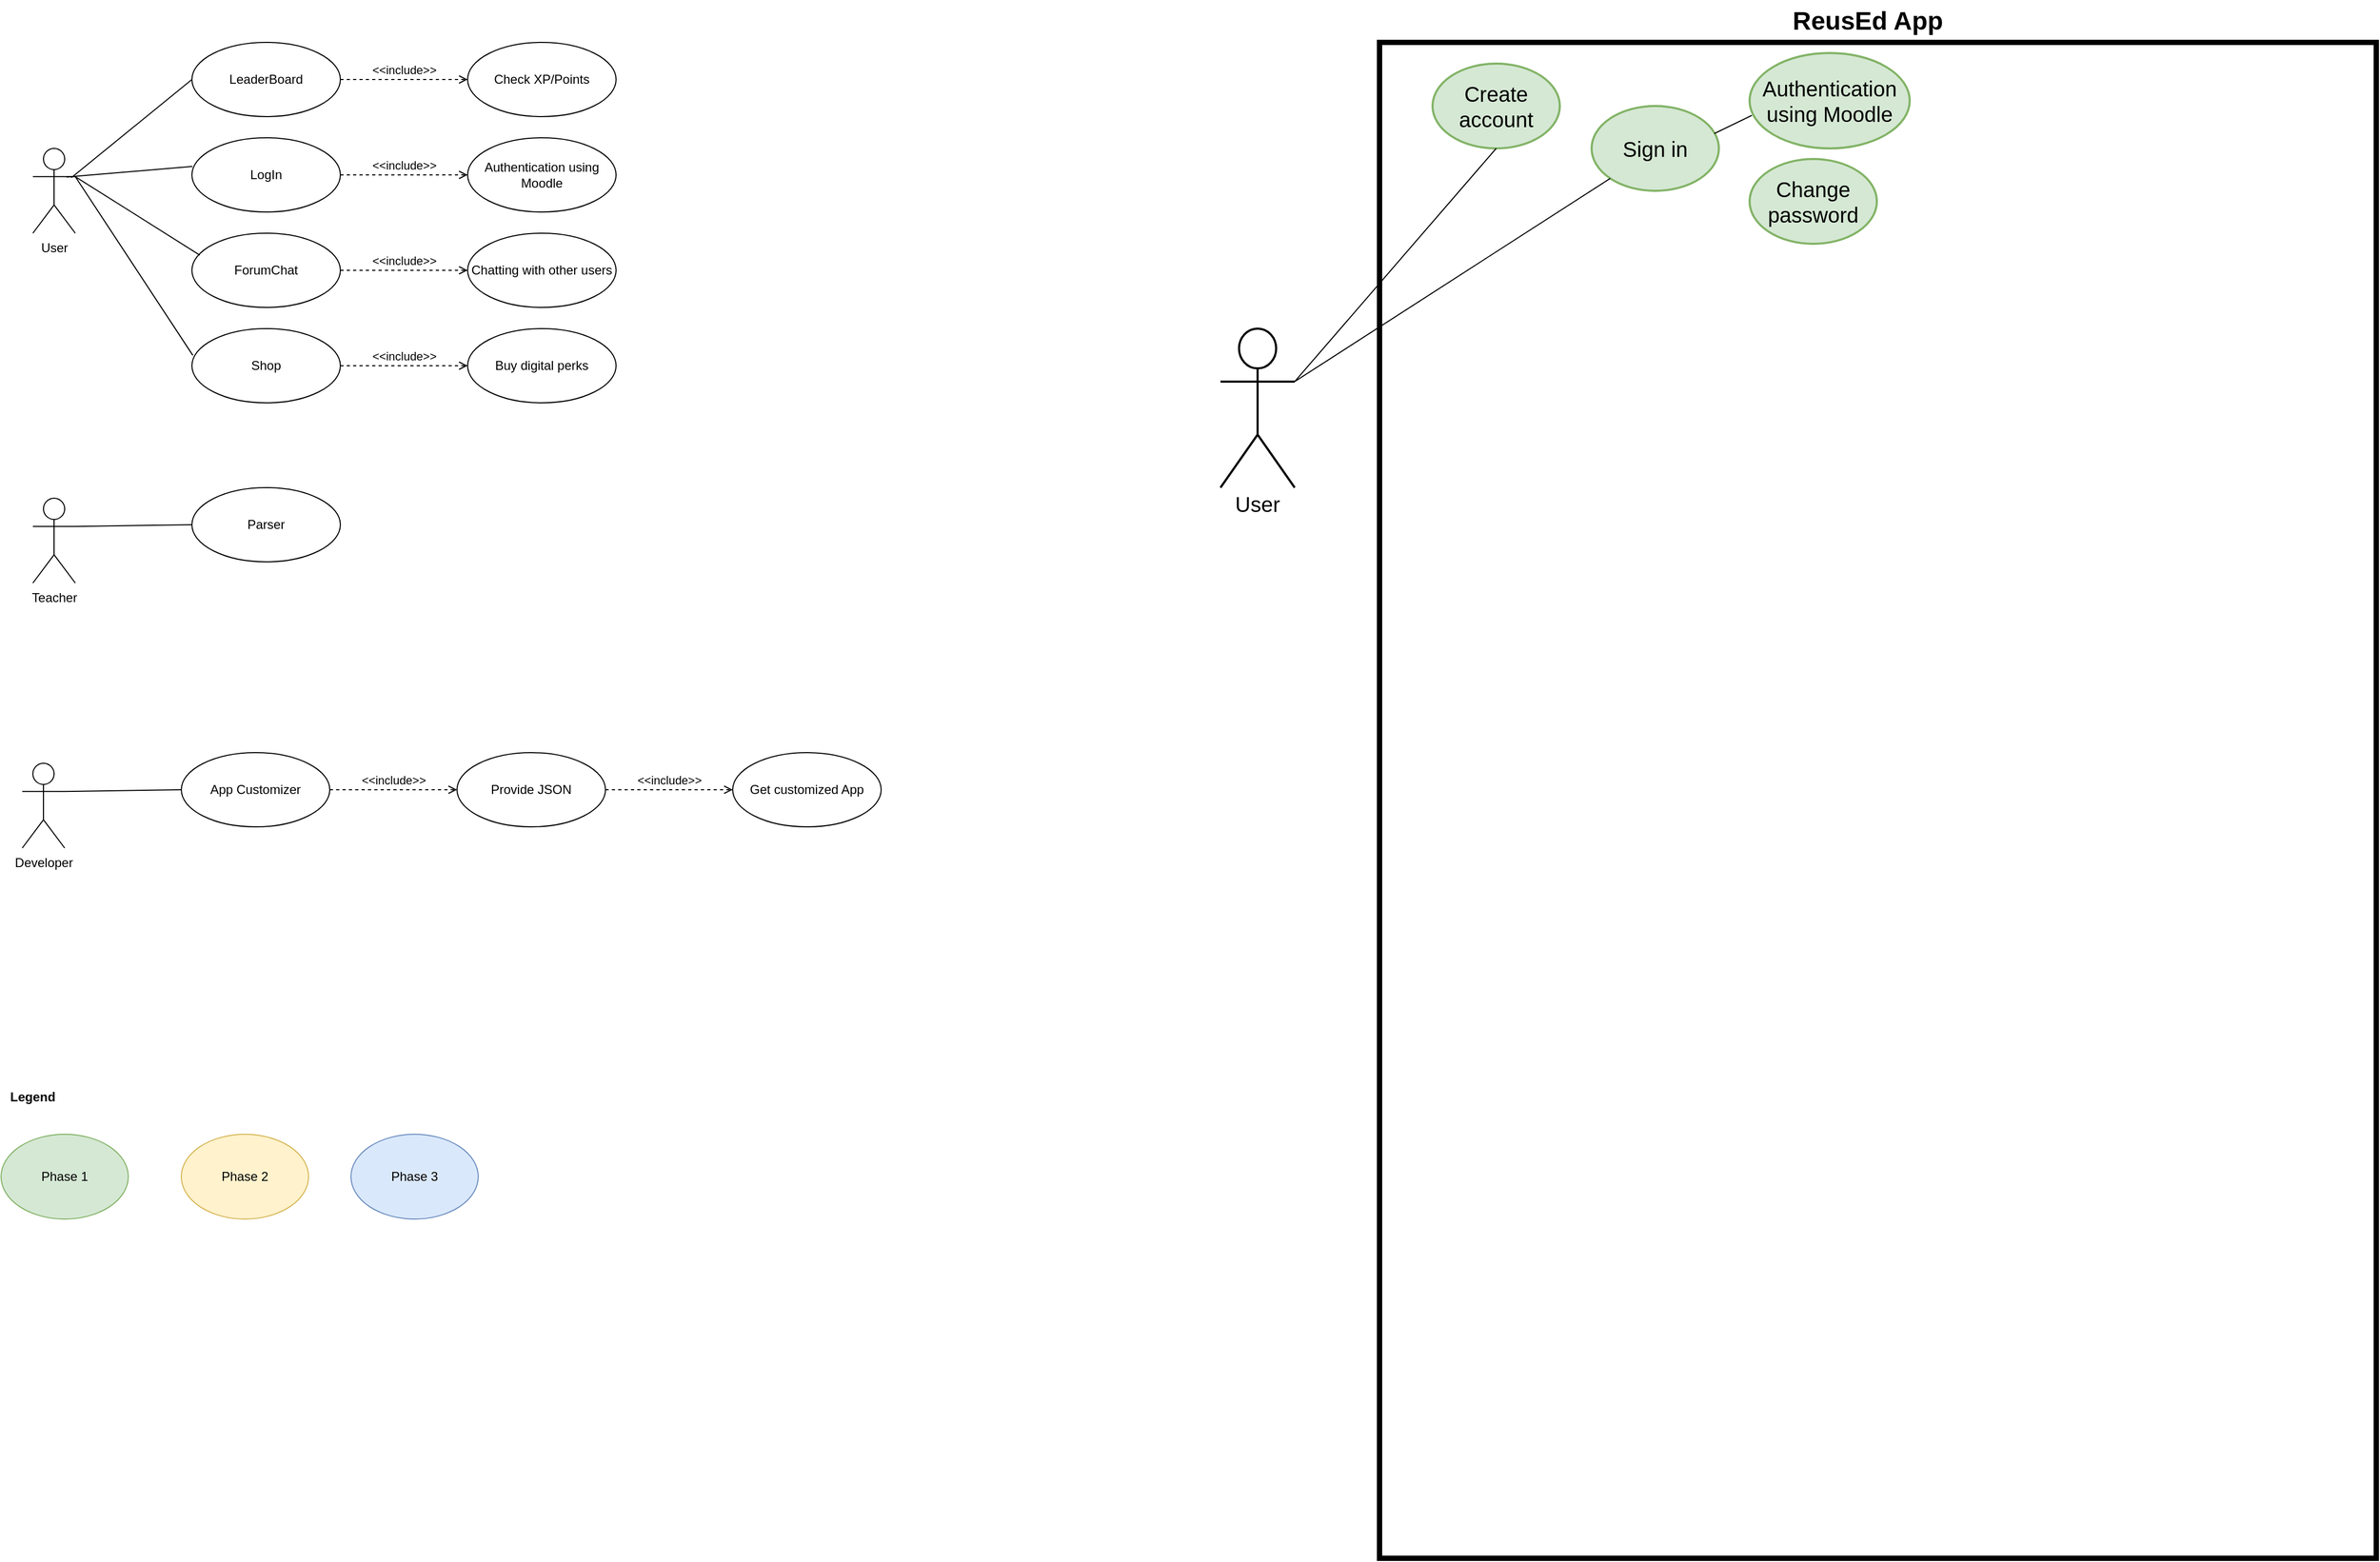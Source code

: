 <mxfile version="18.1.3" type="github">
  <diagram id="QK5HZa1A7j3AK8uBIgSm" name="Page-1">
    <mxGraphModel dx="790" dy="458" grid="1" gridSize="10" guides="1" tooltips="1" connect="1" arrows="1" fold="1" page="1" pageScale="1" pageWidth="2339" pageHeight="3300" math="0" shadow="0">
      <root>
        <mxCell id="0" />
        <mxCell id="1" parent="0" />
        <mxCell id="2" value="User" style="shape=umlActor;verticalLabelPosition=bottom;verticalAlign=top;html=1;" parent="1" vertex="1">
          <mxGeometry x="70" y="160" width="40" height="80" as="geometry" />
        </mxCell>
        <mxCell id="5" value="LeaderBoard" style="ellipse;whiteSpace=wrap;html=1;" parent="1" vertex="1">
          <mxGeometry x="220" y="60" width="140" height="70" as="geometry" />
        </mxCell>
        <mxCell id="6" value="LogIn" style="ellipse;whiteSpace=wrap;html=1;" parent="1" vertex="1">
          <mxGeometry x="220" y="150" width="140" height="70" as="geometry" />
        </mxCell>
        <mxCell id="7" value="ForumChat" style="ellipse;whiteSpace=wrap;html=1;" parent="1" vertex="1">
          <mxGeometry x="220" y="240" width="140" height="70" as="geometry" />
        </mxCell>
        <mxCell id="8" value="Parser&lt;br&gt;" style="ellipse;whiteSpace=wrap;html=1;" parent="1" vertex="1">
          <mxGeometry x="220" y="480" width="140" height="70" as="geometry" />
        </mxCell>
        <mxCell id="10" value="Shop" style="ellipse;whiteSpace=wrap;html=1;" parent="1" vertex="1">
          <mxGeometry x="220" y="330" width="140" height="70" as="geometry" />
        </mxCell>
        <mxCell id="EZ6X3SSUhc_Sis5DaN3a-10" value="Check XP/Points" style="ellipse;whiteSpace=wrap;html=1;" parent="1" vertex="1">
          <mxGeometry x="480" y="60" width="140" height="70" as="geometry" />
        </mxCell>
        <mxCell id="UgUoHDpiH-eurTipeE9X-10" value="Teacher" style="shape=umlActor;verticalLabelPosition=bottom;verticalAlign=top;html=1;" parent="1" vertex="1">
          <mxGeometry x="70" y="490" width="40" height="80" as="geometry" />
        </mxCell>
        <mxCell id="-emRGyPx6kJDvxxfUff1-10" value="&amp;lt;&amp;lt;include&amp;gt;&amp;gt;" style="html=1;verticalAlign=bottom;labelBackgroundColor=none;endArrow=open;endFill=0;dashed=1;rounded=0;exitX=1;exitY=0.5;exitDx=0;exitDy=0;" parent="1" source="10" edge="1">
          <mxGeometry width="160" relative="1" as="geometry">
            <mxPoint x="400" y="400" as="sourcePoint" />
            <mxPoint x="480" y="365" as="targetPoint" />
          </mxGeometry>
        </mxCell>
        <mxCell id="EZ6X3SSUhc_Sis5DaN3a-14" value="" style="endArrow=none;html=1;rounded=0;strokeColor=default;exitX=1;exitY=0.333;exitDx=0;exitDy=0;exitPerimeter=0;entryX=0.006;entryY=0.36;entryDx=0;entryDy=0;entryPerimeter=0;" parent="1" source="2" target="10" edge="1">
          <mxGeometry width="50" height="50" relative="1" as="geometry">
            <mxPoint x="360" y="250" as="sourcePoint" />
            <mxPoint x="410" y="200" as="targetPoint" />
          </mxGeometry>
        </mxCell>
        <mxCell id="EZ6X3SSUhc_Sis5DaN3a-15" value="" style="endArrow=none;html=1;rounded=0;strokeColor=default;exitX=1;exitY=0.333;exitDx=0;exitDy=0;exitPerimeter=0;entryX=0.053;entryY=0.295;entryDx=0;entryDy=0;entryPerimeter=0;" parent="1" source="2" edge="1" target="7">
          <mxGeometry width="50" height="50" relative="1" as="geometry">
            <mxPoint x="98.18" y="69.997" as="sourcePoint" />
            <mxPoint x="220.0" y="271.26" as="targetPoint" />
          </mxGeometry>
        </mxCell>
        <mxCell id="EZ6X3SSUhc_Sis5DaN3a-16" value="" style="endArrow=none;html=1;rounded=0;strokeColor=default;entryX=0;entryY=0.5;entryDx=0;entryDy=0;exitX=0.907;exitY=0.345;exitDx=0;exitDy=0;exitPerimeter=0;" parent="1" target="5" edge="1" source="2">
          <mxGeometry width="50" height="50" relative="1" as="geometry">
            <mxPoint x="100" y="160" as="sourcePoint" />
            <mxPoint x="241.82" y="377.93" as="targetPoint" />
          </mxGeometry>
        </mxCell>
        <mxCell id="EZ6X3SSUhc_Sis5DaN3a-17" value="" style="endArrow=none;html=1;rounded=0;strokeColor=default;exitX=0.792;exitY=0.338;exitDx=0;exitDy=0;exitPerimeter=0;entryX=0.003;entryY=0.386;entryDx=0;entryDy=0;entryPerimeter=0;" parent="1" target="6" edge="1" source="2">
          <mxGeometry width="50" height="50" relative="1" as="geometry">
            <mxPoint x="100" y="160" as="sourcePoint" />
            <mxPoint x="220.0" y="104" as="targetPoint" />
          </mxGeometry>
        </mxCell>
        <mxCell id="Jh9w8bnK9WFqr1PcukGp-10" value="" style="endArrow=none;html=1;rounded=0;strokeColor=default;entryX=0;entryY=0.5;entryDx=0;entryDy=0;exitX=1;exitY=0.333;exitDx=0;exitDy=0;exitPerimeter=0;" edge="1" parent="1" source="UgUoHDpiH-eurTipeE9X-10" target="8">
          <mxGeometry width="50" height="50" relative="1" as="geometry">
            <mxPoint x="190.0" y="636" as="sourcePoint" />
            <mxPoint x="300" y="570" as="targetPoint" />
          </mxGeometry>
        </mxCell>
        <mxCell id="Jh9w8bnK9WFqr1PcukGp-11" value="&amp;lt;&amp;lt;include&amp;gt;&amp;gt;" style="html=1;verticalAlign=bottom;labelBackgroundColor=none;endArrow=open;endFill=0;dashed=1;rounded=0;exitX=1;exitY=0.5;exitDx=0;exitDy=0;entryX=0;entryY=0.5;entryDx=0;entryDy=0;" edge="1" parent="1" source="5" target="EZ6X3SSUhc_Sis5DaN3a-10">
          <mxGeometry width="160" relative="1" as="geometry">
            <mxPoint x="360" y="94.75" as="sourcePoint" />
            <mxPoint x="450" y="94.75" as="targetPoint" />
          </mxGeometry>
        </mxCell>
        <mxCell id="Jh9w8bnK9WFqr1PcukGp-12" value="Buy digital perks" style="ellipse;whiteSpace=wrap;html=1;" vertex="1" parent="1">
          <mxGeometry x="480" y="330" width="140" height="70" as="geometry" />
        </mxCell>
        <mxCell id="Jh9w8bnK9WFqr1PcukGp-13" value="&amp;lt;&amp;lt;include&amp;gt;&amp;gt;" style="html=1;verticalAlign=bottom;labelBackgroundColor=none;endArrow=open;endFill=0;dashed=1;rounded=0;exitX=1;exitY=0.5;exitDx=0;exitDy=0;" edge="1" parent="1" source="6">
          <mxGeometry width="160" relative="1" as="geometry">
            <mxPoint x="370.0" y="184.82" as="sourcePoint" />
            <mxPoint x="480" y="185" as="targetPoint" />
          </mxGeometry>
        </mxCell>
        <mxCell id="Jh9w8bnK9WFqr1PcukGp-14" value="Authentication using Moodle" style="ellipse;whiteSpace=wrap;html=1;" vertex="1" parent="1">
          <mxGeometry x="480" y="150" width="140" height="70" as="geometry" />
        </mxCell>
        <mxCell id="RKOT50hVbOICSGmM9m-9-12" value="App Customizer" style="ellipse;whiteSpace=wrap;html=1;" vertex="1" parent="1">
          <mxGeometry x="210" y="730" width="140" height="70" as="geometry" />
        </mxCell>
        <mxCell id="Jh9w8bnK9WFqr1PcukGp-15" value="&amp;lt;&amp;lt;include&amp;gt;&amp;gt;" style="html=1;verticalAlign=bottom;labelBackgroundColor=none;endArrow=open;endFill=0;dashed=1;rounded=0;exitX=1;exitY=0.5;exitDx=0;exitDy=0;entryX=0;entryY=0.5;entryDx=0;entryDy=0;" edge="1" parent="1" source="7" target="Jh9w8bnK9WFqr1PcukGp-16">
          <mxGeometry width="160" relative="1" as="geometry">
            <mxPoint x="360" y="274.72" as="sourcePoint" />
            <mxPoint x="480" y="274.72" as="targetPoint" />
          </mxGeometry>
        </mxCell>
        <mxCell id="RKOT50hVbOICSGmM9m-9-13" value="Developer" style="shape=umlActor;verticalLabelPosition=bottom;verticalAlign=top;html=1;" vertex="1" parent="1">
          <mxGeometry x="60" y="740" width="40" height="80" as="geometry" />
        </mxCell>
        <mxCell id="Jh9w8bnK9WFqr1PcukGp-16" value="Chatting with other users" style="ellipse;whiteSpace=wrap;html=1;" vertex="1" parent="1">
          <mxGeometry x="480" y="240" width="140" height="70" as="geometry" />
        </mxCell>
        <mxCell id="RKOT50hVbOICSGmM9m-9-14" value="" style="endArrow=none;html=1;rounded=0;strokeColor=default;entryX=0;entryY=0.5;entryDx=0;entryDy=0;exitX=1;exitY=0.333;exitDx=0;exitDy=0;exitPerimeter=0;" edge="1" parent="1" source="RKOT50hVbOICSGmM9m-9-13" target="RKOT50hVbOICSGmM9m-9-12">
          <mxGeometry width="50" height="50" relative="1" as="geometry">
            <mxPoint x="180.0" y="886" as="sourcePoint" />
            <mxPoint x="290" y="820" as="targetPoint" />
          </mxGeometry>
        </mxCell>
        <mxCell id="Jh9w8bnK9WFqr1PcukGp-20" value="" style="rounded=0;whiteSpace=wrap;html=1;fillColor=none;strokeWidth=5;" vertex="1" parent="1">
          <mxGeometry x="1340" y="60" width="940" height="1430" as="geometry" />
        </mxCell>
        <mxCell id="RKOT50hVbOICSGmM9m-9-15" value="&amp;lt;&amp;lt;include&amp;gt;&amp;gt;" style="html=1;verticalAlign=bottom;labelBackgroundColor=none;endArrow=open;endFill=0;dashed=1;rounded=0;exitX=1;exitY=0.5;exitDx=0;exitDy=0;" edge="1" parent="1">
          <mxGeometry width="160" relative="1" as="geometry">
            <mxPoint x="350" y="765" as="sourcePoint" />
            <mxPoint x="470" y="765" as="targetPoint" />
          </mxGeometry>
        </mxCell>
        <mxCell id="Jh9w8bnK9WFqr1PcukGp-21" value="ReusEd App" style="text;strokeColor=none;fillColor=none;html=1;fontSize=24;fontStyle=1;verticalAlign=middle;align=center;" vertex="1" parent="1">
          <mxGeometry x="1710" y="20" width="180" height="40" as="geometry" />
        </mxCell>
        <mxCell id="Jh9w8bnK9WFqr1PcukGp-22" value="" style="shape=umlActor;verticalLabelPosition=bottom;verticalAlign=top;html=1;strokeWidth=2;" vertex="1" parent="1">
          <mxGeometry x="1190" y="330" width="70" height="150" as="geometry" />
        </mxCell>
        <mxCell id="RKOT50hVbOICSGmM9m-9-16" value="Provide JSON" style="ellipse;whiteSpace=wrap;html=1;" vertex="1" parent="1">
          <mxGeometry x="470" y="730" width="140" height="70" as="geometry" />
        </mxCell>
        <mxCell id="Jh9w8bnK9WFqr1PcukGp-24" value="User" style="text;html=1;strokeColor=none;fillColor=none;align=center;verticalAlign=middle;whiteSpace=wrap;rounded=0;fontSize=20;" vertex="1" parent="1">
          <mxGeometry x="1195" y="480" width="60" height="30" as="geometry" />
        </mxCell>
        <mxCell id="RKOT50hVbOICSGmM9m-9-18" value="&amp;lt;&amp;lt;include&amp;gt;&amp;gt;" style="html=1;verticalAlign=bottom;labelBackgroundColor=none;endArrow=open;endFill=0;dashed=1;rounded=0;exitX=1;exitY=0.5;exitDx=0;exitDy=0;" edge="1" parent="1">
          <mxGeometry width="160" relative="1" as="geometry">
            <mxPoint x="610" y="765" as="sourcePoint" />
            <mxPoint x="730" y="765" as="targetPoint" />
          </mxGeometry>
        </mxCell>
        <mxCell id="Jh9w8bnK9WFqr1PcukGp-25" value="Create account" style="ellipse;whiteSpace=wrap;html=1;fontSize=20;strokeWidth=2;fillColor=#d5e8d4;strokeColor=#82b366;" vertex="1" parent="1">
          <mxGeometry x="1390" y="80" width="120" height="80" as="geometry" />
        </mxCell>
        <mxCell id="RKOT50hVbOICSGmM9m-9-19" value="Get customized App" style="ellipse;whiteSpace=wrap;html=1;" vertex="1" parent="1">
          <mxGeometry x="730" y="730" width="140" height="70" as="geometry" />
        </mxCell>
        <mxCell id="RKOT50hVbOICSGmM9m-9-20" value="Phase 1" style="ellipse;whiteSpace=wrap;html=1;fillColor=#d5e8d4;strokeColor=#82b366;" vertex="1" parent="1">
          <mxGeometry x="40" y="1090" width="120" height="80" as="geometry" />
        </mxCell>
        <mxCell id="Jh9w8bnK9WFqr1PcukGp-26" value="Sign in" style="ellipse;whiteSpace=wrap;html=1;fontSize=20;strokeWidth=2;fillColor=#d5e8d4;strokeColor=#82b366;" vertex="1" parent="1">
          <mxGeometry x="1540" y="120" width="120" height="80" as="geometry" />
        </mxCell>
        <mxCell id="Jh9w8bnK9WFqr1PcukGp-27" value="Change password" style="ellipse;whiteSpace=wrap;html=1;fontSize=20;strokeWidth=2;fillColor=#d5e8d4;strokeColor=#82b366;" vertex="1" parent="1">
          <mxGeometry x="1689" y="170" width="120" height="80" as="geometry" />
        </mxCell>
        <mxCell id="RKOT50hVbOICSGmM9m-9-21" value="&lt;b&gt;Legend&lt;/b&gt;" style="text;html=1;strokeColor=none;fillColor=none;align=center;verticalAlign=middle;whiteSpace=wrap;rounded=0;" vertex="1" parent="1">
          <mxGeometry x="40" y="1040" width="60" height="30" as="geometry" />
        </mxCell>
        <mxCell id="RKOT50hVbOICSGmM9m-9-22" value="Phase 2" style="ellipse;whiteSpace=wrap;html=1;fillColor=#fff2cc;strokeColor=#d6b656;" vertex="1" parent="1">
          <mxGeometry x="210" y="1090" width="120" height="80" as="geometry" />
        </mxCell>
        <mxCell id="RKOT50hVbOICSGmM9m-9-23" value="Phase 3" style="ellipse;whiteSpace=wrap;html=1;fillColor=#dae8fc;strokeColor=#6c8ebf;" vertex="1" parent="1">
          <mxGeometry x="370" y="1090" width="120" height="80" as="geometry" />
        </mxCell>
        <mxCell id="Jh9w8bnK9WFqr1PcukGp-28" value="" style="endArrow=none;html=1;rounded=0;fontSize=20;exitX=1;exitY=0.333;exitDx=0;exitDy=0;exitPerimeter=0;entryX=0.5;entryY=1;entryDx=0;entryDy=0;" edge="1" parent="1" source="Jh9w8bnK9WFqr1PcukGp-22" target="Jh9w8bnK9WFqr1PcukGp-25">
          <mxGeometry width="50" height="50" relative="1" as="geometry">
            <mxPoint x="1440" y="310" as="sourcePoint" />
            <mxPoint x="1490" y="260" as="targetPoint" />
          </mxGeometry>
        </mxCell>
        <mxCell id="Jh9w8bnK9WFqr1PcukGp-29" value="" style="endArrow=none;html=1;rounded=0;fontSize=20;exitX=1;exitY=0.333;exitDx=0;exitDy=0;exitPerimeter=0;entryX=0;entryY=1;entryDx=0;entryDy=0;" edge="1" parent="1" source="Jh9w8bnK9WFqr1PcukGp-22" target="Jh9w8bnK9WFqr1PcukGp-26">
          <mxGeometry width="50" height="50" relative="1" as="geometry">
            <mxPoint x="1355" y="420" as="sourcePoint" />
            <mxPoint x="1545" y="200" as="targetPoint" />
          </mxGeometry>
        </mxCell>
        <mxCell id="Jh9w8bnK9WFqr1PcukGp-30" value="Authentication&lt;br&gt;using Moodle" style="ellipse;whiteSpace=wrap;html=1;fontSize=20;strokeWidth=2;fillColor=#d5e8d4;strokeColor=#82b366;" vertex="1" parent="1">
          <mxGeometry x="1689" y="70" width="151" height="90" as="geometry" />
        </mxCell>
        <mxCell id="Jh9w8bnK9WFqr1PcukGp-31" value="" style="endArrow=none;html=1;rounded=0;fontSize=20;exitX=0.964;exitY=0.325;exitDx=0;exitDy=0;exitPerimeter=0;entryX=0.014;entryY=0.654;entryDx=0;entryDy=0;entryPerimeter=0;" edge="1" parent="1" source="Jh9w8bnK9WFqr1PcukGp-26" target="Jh9w8bnK9WFqr1PcukGp-30">
          <mxGeometry width="50" height="50" relative="1" as="geometry">
            <mxPoint x="1480" y="440" as="sourcePoint" />
            <mxPoint x="1670" y="220" as="targetPoint" />
          </mxGeometry>
        </mxCell>
      </root>
    </mxGraphModel>
  </diagram>
</mxfile>
